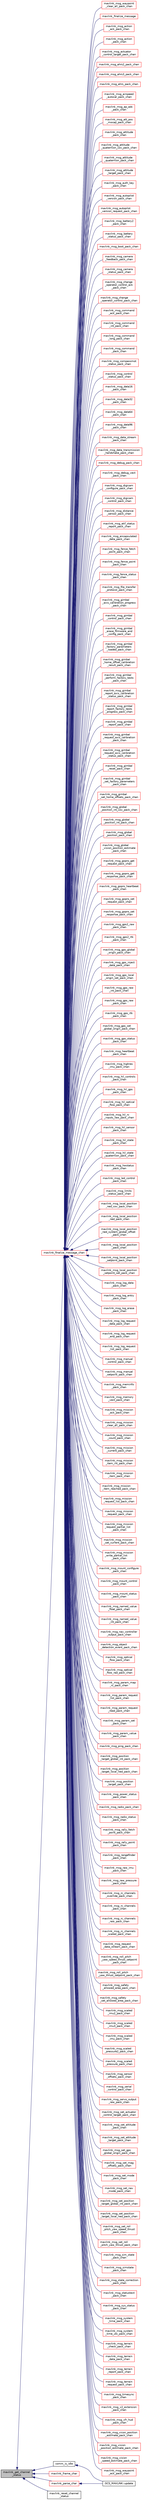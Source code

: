 digraph "mavlink_get_channel_status"
{
 // INTERACTIVE_SVG=YES
  edge [fontname="Helvetica",fontsize="10",labelfontname="Helvetica",labelfontsize="10"];
  node [fontname="Helvetica",fontsize="10",shape=record];
  rankdir="LR";
  Node1 [label="mavlink_get_channel\l_status",height=0.2,width=0.4,color="black", fillcolor="grey75", style="filled" fontcolor="black"];
  Node1 -> Node2 [dir="back",color="midnightblue",fontsize="10",style="solid",fontname="Helvetica"];
  Node2 [label="comm_is_idle",height=0.2,width=0.4,color="black", fillcolor="white", style="filled",URL="$GCS__MAVLink_8h.html#aa3c44672adc3c408bd488d804acc94c2"];
  Node2 -> Node3 [dir="back",color="midnightblue",fontsize="10",style="solid",fontname="Helvetica"];
  Node3 [label="GCS_MAVLINK::update",height=0.2,width=0.4,color="black", fillcolor="white", style="filled",URL="$classGCS__MAVLINK.html#a7d8788ed53976a200971612229fe2533"];
  Node1 -> Node4 [dir="back",color="midnightblue",fontsize="10",style="solid",fontname="Helvetica"];
  Node4 [label="mavlink_finalize_message_chan",height=0.2,width=0.4,color="red", fillcolor="white", style="filled",URL="$v0_89_2protocol_8h.html#aa66131138fc02101dcc73b4b556ab422",tooltip="Finalize a MAVLink message with channel assignment. "];
  Node4 -> Node5 [dir="back",color="midnightblue",fontsize="10",style="solid",fontname="Helvetica"];
  Node5 [label="mavlink_finalize_message",height=0.2,width=0.4,color="red", fillcolor="white", style="filled",URL="$v0_89_2protocol_8h.html#af3bea083c5ec83f5b6570b2bd4a817d0",tooltip="Finalize a MAVLink message with MAVLINK_COMM_0 as default channel. "];
  Node4 -> Node6 [dir="back",color="midnightblue",fontsize="10",style="solid",fontname="Helvetica"];
  Node6 [label="mavlink_msg_action\l_ack_pack_chan",height=0.2,width=0.4,color="red", fillcolor="white", style="filled",URL="$mavlink__msg__action__ack_8h.html#ad64b495a3404ed70a0cd2893817b3521",tooltip="Pack a action_ack message on a channel. "];
  Node4 -> Node7 [dir="back",color="midnightblue",fontsize="10",style="solid",fontname="Helvetica"];
  Node7 [label="mavlink_msg_action\l_pack_chan",height=0.2,width=0.4,color="red", fillcolor="white", style="filled",URL="$mavlink__msg__action_8h.html#abf24d86d8b952f9ab319bc0e0e7b1761",tooltip="Pack a action message on a channel. "];
  Node4 -> Node8 [dir="back",color="midnightblue",fontsize="10",style="solid",fontname="Helvetica"];
  Node8 [label="mavlink_msg_actuator\l_control_target_pack_chan",height=0.2,width=0.4,color="red", fillcolor="white", style="filled",URL="$mavlink__msg__actuator__control__target_8h.html#afab3b135cb0ca68a8c8d85736b5d484d",tooltip="Pack a actuator_control_target message on a channel. "];
  Node4 -> Node9 [dir="back",color="midnightblue",fontsize="10",style="solid",fontname="Helvetica"];
  Node9 [label="mavlink_msg_ahrs2_pack_chan",height=0.2,width=0.4,color="red", fillcolor="white", style="filled",URL="$mavlink__msg__ahrs2_8h.html#ae1bb0b4f5b884440227b2596892ccded",tooltip="Pack a ahrs2 message on a channel. "];
  Node4 -> Node10 [dir="back",color="midnightblue",fontsize="10",style="solid",fontname="Helvetica"];
  Node10 [label="mavlink_msg_ahrs3_pack_chan",height=0.2,width=0.4,color="red", fillcolor="white", style="filled",URL="$mavlink__msg__ahrs3_8h.html#a91e8b9bf40fc1de19b45cae8b5e5a442",tooltip="Pack a ahrs3 message on a channel. "];
  Node4 -> Node11 [dir="back",color="midnightblue",fontsize="10",style="solid",fontname="Helvetica"];
  Node11 [label="mavlink_msg_ahrs_pack_chan",height=0.2,width=0.4,color="red", fillcolor="white", style="filled",URL="$v0_89_2ardupilotmega_2mavlink__msg__ahrs_8h.html#ab4dc81fc85188d1843d8a82d3b4de3e5",tooltip="Pack a ahrs message on a channel. "];
  Node4 -> Node12 [dir="back",color="midnightblue",fontsize="10",style="solid",fontname="Helvetica"];
  Node12 [label="mavlink_msg_airspeed\l_autocal_pack_chan",height=0.2,width=0.4,color="red", fillcolor="white", style="filled",URL="$mavlink__msg__airspeed__autocal_8h.html#a6be15ed5ec8b24b8f43ae1cb382535c3",tooltip="Pack a airspeed_autocal message on a channel. "];
  Node4 -> Node13 [dir="back",color="midnightblue",fontsize="10",style="solid",fontname="Helvetica"];
  Node13 [label="mavlink_msg_ap_adc\l_pack_chan",height=0.2,width=0.4,color="red", fillcolor="white", style="filled",URL="$v0_89_2ardupilotmega_2mavlink__msg__ap__adc_8h.html#a19903d3346e15994576af6403013464b",tooltip="Pack a ap_adc message on a channel. "];
  Node4 -> Node14 [dir="back",color="midnightblue",fontsize="10",style="solid",fontname="Helvetica"];
  Node14 [label="mavlink_msg_att_pos\l_mocap_pack_chan",height=0.2,width=0.4,color="red", fillcolor="white", style="filled",URL="$mavlink__msg__att__pos__mocap_8h.html#aa2acccac87ca262f69cb7b3706eeb6ff",tooltip="Pack a att_pos_mocap message on a channel. "];
  Node4 -> Node15 [dir="back",color="midnightblue",fontsize="10",style="solid",fontname="Helvetica"];
  Node15 [label="mavlink_msg_attitude\l_pack_chan",height=0.2,width=0.4,color="red", fillcolor="white", style="filled",URL="$v0_89_2common_2mavlink__msg__attitude_8h.html#a618ec144aa502d1ee54e57f95497f15d",tooltip="Pack a attitude message on a channel. "];
  Node4 -> Node16 [dir="back",color="midnightblue",fontsize="10",style="solid",fontname="Helvetica"];
  Node16 [label="mavlink_msg_attitude\l_quaternion_cov_pack_chan",height=0.2,width=0.4,color="red", fillcolor="white", style="filled",URL="$mavlink__msg__attitude__quaternion__cov_8h.html#a1a39fdbc14db9eb4075b7781536a93b7",tooltip="Pack a attitude_quaternion_cov message on a channel. "];
  Node4 -> Node17 [dir="back",color="midnightblue",fontsize="10",style="solid",fontname="Helvetica"];
  Node17 [label="mavlink_msg_attitude\l_quaternion_pack_chan",height=0.2,width=0.4,color="red", fillcolor="white", style="filled",URL="$mavlink__msg__attitude__quaternion_8h.html#acae4243f569b92829bf2523dccc4d6c4",tooltip="Pack a attitude_quaternion message on a channel. "];
  Node4 -> Node18 [dir="back",color="midnightblue",fontsize="10",style="solid",fontname="Helvetica"];
  Node18 [label="mavlink_msg_attitude\l_target_pack_chan",height=0.2,width=0.4,color="red", fillcolor="white", style="filled",URL="$mavlink__msg__attitude__target_8h.html#ade8669b14386e3bceeb977813873b5b2",tooltip="Pack a attitude_target message on a channel. "];
  Node4 -> Node19 [dir="back",color="midnightblue",fontsize="10",style="solid",fontname="Helvetica"];
  Node19 [label="mavlink_msg_auth_key\l_pack_chan",height=0.2,width=0.4,color="red", fillcolor="white", style="filled",URL="$v0_89_2common_2mavlink__msg__auth__key_8h.html#a3ddf0f9492331a4aab9ce60f10b10988",tooltip="Pack a auth_key message on a channel. "];
  Node4 -> Node20 [dir="back",color="midnightblue",fontsize="10",style="solid",fontname="Helvetica"];
  Node20 [label="mavlink_msg_autopilot\l_version_pack_chan",height=0.2,width=0.4,color="red", fillcolor="white", style="filled",URL="$mavlink__msg__autopilot__version_8h.html#a9a04835a7cce2bcb44c96244b0362898",tooltip="Pack a autopilot_version message on a channel. "];
  Node4 -> Node21 [dir="back",color="midnightblue",fontsize="10",style="solid",fontname="Helvetica"];
  Node21 [label="mavlink_msg_autopilot\l_version_request_pack_chan",height=0.2,width=0.4,color="red", fillcolor="white", style="filled",URL="$mavlink__msg__autopilot__version__request_8h.html#a63288b0425f6102847ffa4e92ff265d2",tooltip="Pack a autopilot_version_request message on a channel. "];
  Node4 -> Node22 [dir="back",color="midnightblue",fontsize="10",style="solid",fontname="Helvetica"];
  Node22 [label="mavlink_msg_battery2\l_pack_chan",height=0.2,width=0.4,color="red", fillcolor="white", style="filled",URL="$mavlink__msg__battery2_8h.html#a1178f70568b8c35ea7fe74891864c38c",tooltip="Pack a battery2 message on a channel. "];
  Node4 -> Node23 [dir="back",color="midnightblue",fontsize="10",style="solid",fontname="Helvetica"];
  Node23 [label="mavlink_msg_battery\l_status_pack_chan",height=0.2,width=0.4,color="red", fillcolor="white", style="filled",URL="$mavlink__msg__battery__status_8h.html#aeb5a2737996e72e6f59ec6c6f6e4385d",tooltip="Pack a battery_status message on a channel. "];
  Node4 -> Node24 [dir="back",color="midnightblue",fontsize="10",style="solid",fontname="Helvetica"];
  Node24 [label="mavlink_msg_boot_pack_chan",height=0.2,width=0.4,color="red", fillcolor="white", style="filled",URL="$mavlink__msg__boot_8h.html#af01695574d3feb263fb69e4a6520e0d9",tooltip="Pack a boot message on a channel. "];
  Node4 -> Node25 [dir="back",color="midnightblue",fontsize="10",style="solid",fontname="Helvetica"];
  Node25 [label="mavlink_msg_camera\l_feedback_pack_chan",height=0.2,width=0.4,color="red", fillcolor="white", style="filled",URL="$mavlink__msg__camera__feedback_8h.html#ad1a08b75edf02540d8f18836b1222e61",tooltip="Pack a camera_feedback message on a channel. "];
  Node4 -> Node26 [dir="back",color="midnightblue",fontsize="10",style="solid",fontname="Helvetica"];
  Node26 [label="mavlink_msg_camera\l_status_pack_chan",height=0.2,width=0.4,color="red", fillcolor="white", style="filled",URL="$mavlink__msg__camera__status_8h.html#adabdd42de756ec7fe280f8f454732e2f",tooltip="Pack a camera_status message on a channel. "];
  Node4 -> Node27 [dir="back",color="midnightblue",fontsize="10",style="solid",fontname="Helvetica"];
  Node27 [label="mavlink_msg_change\l_operator_control_ack\l_pack_chan",height=0.2,width=0.4,color="red", fillcolor="white", style="filled",URL="$v0_89_2common_2mavlink__msg__change__operator__control__ack_8h.html#a3cff410413867eac6b3043e917256b35",tooltip="Pack a change_operator_control_ack message on a channel. "];
  Node4 -> Node28 [dir="back",color="midnightblue",fontsize="10",style="solid",fontname="Helvetica"];
  Node28 [label="mavlink_msg_change\l_operator_control_pack_chan",height=0.2,width=0.4,color="red", fillcolor="white", style="filled",URL="$v0_89_2common_2mavlink__msg__change__operator__control_8h.html#ab67baa0d3bc6c24f7e0caa09cd18f174",tooltip="Pack a change_operator_control message on a channel. "];
  Node4 -> Node29 [dir="back",color="midnightblue",fontsize="10",style="solid",fontname="Helvetica"];
  Node29 [label="mavlink_msg_command\l_ack_pack_chan",height=0.2,width=0.4,color="red", fillcolor="white", style="filled",URL="$v0_89_2common_2mavlink__msg__command__ack_8h.html#a99a119bb7e7c8fd3fdff0d5ca70b46be",tooltip="Pack a command_ack message on a channel. "];
  Node4 -> Node30 [dir="back",color="midnightblue",fontsize="10",style="solid",fontname="Helvetica"];
  Node30 [label="mavlink_msg_command\l_int_pack_chan",height=0.2,width=0.4,color="red", fillcolor="white", style="filled",URL="$mavlink__msg__command__int_8h.html#a96788cc1f89e35bd76aa55784c65360e",tooltip="Pack a command_int message on a channel. "];
  Node4 -> Node31 [dir="back",color="midnightblue",fontsize="10",style="solid",fontname="Helvetica"];
  Node31 [label="mavlink_msg_command\l_long_pack_chan",height=0.2,width=0.4,color="red", fillcolor="white", style="filled",URL="$mavlink__msg__command__long_8h.html#a90a7421a92a821b7f2dcbb157246eab1",tooltip="Pack a command_long message on a channel. "];
  Node4 -> Node32 [dir="back",color="midnightblue",fontsize="10",style="solid",fontname="Helvetica"];
  Node32 [label="mavlink_msg_command\l_pack_chan",height=0.2,width=0.4,color="red", fillcolor="white", style="filled",URL="$mavlink__msg__command_8h.html#a18bf99ae61541032cf048664dc9c32b0",tooltip="Pack a command message on a channel. "];
  Node4 -> Node33 [dir="back",color="midnightblue",fontsize="10",style="solid",fontname="Helvetica"];
  Node33 [label="mavlink_msg_compassmot\l_status_pack_chan",height=0.2,width=0.4,color="red", fillcolor="white", style="filled",URL="$mavlink__msg__compassmot__status_8h.html#aa4cb3cb42178198acb570dd7e3aa2a3a",tooltip="Pack a compassmot_status message on a channel. "];
  Node4 -> Node34 [dir="back",color="midnightblue",fontsize="10",style="solid",fontname="Helvetica"];
  Node34 [label="mavlink_msg_control\l_status_pack_chan",height=0.2,width=0.4,color="red", fillcolor="white", style="filled",URL="$mavlink__msg__control__status_8h.html#a81b4540f3953c5a154f3da91a696fc0c",tooltip="Pack a control_status message on a channel. "];
  Node4 -> Node35 [dir="back",color="midnightblue",fontsize="10",style="solid",fontname="Helvetica"];
  Node35 [label="mavlink_msg_data16\l_pack_chan",height=0.2,width=0.4,color="red", fillcolor="white", style="filled",URL="$mavlink__msg__data16_8h.html#a41b36b860e368d61a648310feae5a9ca",tooltip="Pack a data16 message on a channel. "];
  Node4 -> Node36 [dir="back",color="midnightblue",fontsize="10",style="solid",fontname="Helvetica"];
  Node36 [label="mavlink_msg_data32\l_pack_chan",height=0.2,width=0.4,color="red", fillcolor="white", style="filled",URL="$mavlink__msg__data32_8h.html#a7f8500180c021390b8c7f7cb8390da59",tooltip="Pack a data32 message on a channel. "];
  Node4 -> Node37 [dir="back",color="midnightblue",fontsize="10",style="solid",fontname="Helvetica"];
  Node37 [label="mavlink_msg_data64\l_pack_chan",height=0.2,width=0.4,color="red", fillcolor="white", style="filled",URL="$mavlink__msg__data64_8h.html#a9abc0df6be826c58891fcda1e1c95e10",tooltip="Pack a data64 message on a channel. "];
  Node4 -> Node38 [dir="back",color="midnightblue",fontsize="10",style="solid",fontname="Helvetica"];
  Node38 [label="mavlink_msg_data96\l_pack_chan",height=0.2,width=0.4,color="red", fillcolor="white", style="filled",URL="$mavlink__msg__data96_8h.html#a683b450bdbc88d90e4b7ea7baafa08b7",tooltip="Pack a data96 message on a channel. "];
  Node4 -> Node39 [dir="back",color="midnightblue",fontsize="10",style="solid",fontname="Helvetica"];
  Node39 [label="mavlink_msg_data_stream\l_pack_chan",height=0.2,width=0.4,color="red", fillcolor="white", style="filled",URL="$mavlink__msg__data__stream_8h.html#a8b19a85d6baf8d588d6e92ca07462247",tooltip="Pack a data_stream message on a channel. "];
  Node4 -> Node40 [dir="back",color="midnightblue",fontsize="10",style="solid",fontname="Helvetica"];
  Node40 [label="mavlink_msg_data_transmission\l_handshake_pack_chan",height=0.2,width=0.4,color="red", fillcolor="white", style="filled",URL="$mavlink__msg__data__transmission__handshake_8h.html#af1bbea77eadc16b1884ea33c46b020c1",tooltip="Pack a data_transmission_handshake message on a channel. "];
  Node4 -> Node41 [dir="back",color="midnightblue",fontsize="10",style="solid",fontname="Helvetica"];
  Node41 [label="mavlink_msg_debug_pack_chan",height=0.2,width=0.4,color="red", fillcolor="white", style="filled",URL="$v0_89_2common_2mavlink__msg__debug_8h.html#a64edfadac6f01d9d99ab3da408e2ff43",tooltip="Pack a debug message on a channel. "];
  Node4 -> Node42 [dir="back",color="midnightblue",fontsize="10",style="solid",fontname="Helvetica"];
  Node42 [label="mavlink_msg_debug_vect\l_pack_chan",height=0.2,width=0.4,color="red", fillcolor="white", style="filled",URL="$v0_89_2common_2mavlink__msg__debug__vect_8h.html#ae6b5b2990f0d0f704a38bc3e75ff700a",tooltip="Pack a debug_vect message on a channel. "];
  Node4 -> Node43 [dir="back",color="midnightblue",fontsize="10",style="solid",fontname="Helvetica"];
  Node43 [label="mavlink_msg_digicam\l_configure_pack_chan",height=0.2,width=0.4,color="red", fillcolor="white", style="filled",URL="$v0_89_2ardupilotmega_2mavlink__msg__digicam__configure_8h.html#a7dbe51041eceec3a18e5f197a6f5242a",tooltip="Pack a digicam_configure message on a channel. "];
  Node4 -> Node44 [dir="back",color="midnightblue",fontsize="10",style="solid",fontname="Helvetica"];
  Node44 [label="mavlink_msg_digicam\l_control_pack_chan",height=0.2,width=0.4,color="red", fillcolor="white", style="filled",URL="$v0_89_2ardupilotmega_2mavlink__msg__digicam__control_8h.html#aa209d5b0dc3100a1e3181c125f04937e",tooltip="Pack a digicam_control message on a channel. "];
  Node4 -> Node45 [dir="back",color="midnightblue",fontsize="10",style="solid",fontname="Helvetica"];
  Node45 [label="mavlink_msg_distance\l_sensor_pack_chan",height=0.2,width=0.4,color="red", fillcolor="white", style="filled",URL="$mavlink__msg__distance__sensor_8h.html#afe7ecbd1d1247a9672ec7cb692994d33",tooltip="Pack a distance_sensor message on a channel. "];
  Node4 -> Node46 [dir="back",color="midnightblue",fontsize="10",style="solid",fontname="Helvetica"];
  Node46 [label="mavlink_msg_ekf_status\l_report_pack_chan",height=0.2,width=0.4,color="red", fillcolor="white", style="filled",URL="$mavlink__msg__ekf__status__report_8h.html#ac651042a3b9725fd192d8c238115940b",tooltip="Pack a ekf_status_report message on a channel. "];
  Node4 -> Node47 [dir="back",color="midnightblue",fontsize="10",style="solid",fontname="Helvetica"];
  Node47 [label="mavlink_msg_encapsulated\l_data_pack_chan",height=0.2,width=0.4,color="red", fillcolor="white", style="filled",URL="$mavlink__msg__encapsulated__data_8h.html#a4743f90be95b40a1d8687994688e7ab3",tooltip="Pack a encapsulated_data message on a channel. "];
  Node4 -> Node48 [dir="back",color="midnightblue",fontsize="10",style="solid",fontname="Helvetica"];
  Node48 [label="mavlink_msg_fence_fetch\l_point_pack_chan",height=0.2,width=0.4,color="red", fillcolor="white", style="filled",URL="$v0_89_2ardupilotmega_2mavlink__msg__fence__fetch__point_8h.html#a121328f002e3292e9101aaff37e54008",tooltip="Pack a fence_fetch_point message on a channel. "];
  Node4 -> Node49 [dir="back",color="midnightblue",fontsize="10",style="solid",fontname="Helvetica"];
  Node49 [label="mavlink_msg_fence_point\l_pack_chan",height=0.2,width=0.4,color="red", fillcolor="white", style="filled",URL="$v0_89_2ardupilotmega_2mavlink__msg__fence__point_8h.html#a574eeb42cc9470c365d63c6ab7821cbf",tooltip="Pack a fence_point message on a channel. "];
  Node4 -> Node50 [dir="back",color="midnightblue",fontsize="10",style="solid",fontname="Helvetica"];
  Node50 [label="mavlink_msg_fence_status\l_pack_chan",height=0.2,width=0.4,color="red", fillcolor="white", style="filled",URL="$v0_89_2ardupilotmega_2mavlink__msg__fence__status_8h.html#a99447f94efea540db056d30952ba1aaf",tooltip="Pack a fence_status message on a channel. "];
  Node4 -> Node51 [dir="back",color="midnightblue",fontsize="10",style="solid",fontname="Helvetica"];
  Node51 [label="mavlink_msg_file_transfer\l_protocol_pack_chan",height=0.2,width=0.4,color="red", fillcolor="white", style="filled",URL="$mavlink__msg__file__transfer__protocol_8h.html#aaf8463d68936a694f47dbd65cdbf8ead",tooltip="Pack a file_transfer_protocol message on a channel. "];
  Node4 -> Node52 [dir="back",color="midnightblue",fontsize="10",style="solid",fontname="Helvetica"];
  Node52 [label="mavlink_msg_gimbal\l_axis_calibration_progress\l_pack_chan",height=0.2,width=0.4,color="red", fillcolor="white", style="filled",URL="$mavlink__msg__gimbal__axis__calibration__progress_8h.html#a90bdeeb229afc7f6e0334ef2c14c1605",tooltip="Pack a gimbal_axis_calibration_progress message on a channel. "];
  Node4 -> Node53 [dir="back",color="midnightblue",fontsize="10",style="solid",fontname="Helvetica"];
  Node53 [label="mavlink_msg_gimbal\l_control_pack_chan",height=0.2,width=0.4,color="red", fillcolor="white", style="filled",URL="$mavlink__msg__gimbal__control_8h.html#a4dcb8b4704300e094ac407e2f1eb957a",tooltip="Pack a gimbal_control message on a channel. "];
  Node4 -> Node54 [dir="back",color="midnightblue",fontsize="10",style="solid",fontname="Helvetica"];
  Node54 [label="mavlink_msg_gimbal\l_erase_firmware_and\l_config_pack_chan",height=0.2,width=0.4,color="red", fillcolor="white", style="filled",URL="$mavlink__msg__gimbal__erase__firmware__and__config_8h.html#a4ce1d2fb76ae1ef4bd5073671da4fb38",tooltip="Pack a gimbal_erase_firmware_and_config message on a channel. "];
  Node4 -> Node55 [dir="back",color="midnightblue",fontsize="10",style="solid",fontname="Helvetica"];
  Node55 [label="mavlink_msg_gimbal\l_factory_parameters\l_loaded_pack_chan",height=0.2,width=0.4,color="red", fillcolor="white", style="filled",URL="$mavlink__msg__gimbal__factory__parameters__loaded_8h.html#a5ba88323d22262a8eb494b894104474d",tooltip="Pack a gimbal_factory_parameters_loaded message on a channel. "];
  Node4 -> Node56 [dir="back",color="midnightblue",fontsize="10",style="solid",fontname="Helvetica"];
  Node56 [label="mavlink_msg_gimbal\l_home_offset_calibration\l_result_pack_chan",height=0.2,width=0.4,color="red", fillcolor="white", style="filled",URL="$mavlink__msg__gimbal__home__offset__calibration__result_8h.html#abeac0d18de3aa7729e753a0632e6ef3c",tooltip="Pack a gimbal_home_offset_calibration_result message on a channel. "];
  Node4 -> Node57 [dir="back",color="midnightblue",fontsize="10",style="solid",fontname="Helvetica"];
  Node57 [label="mavlink_msg_gimbal\l_perform_factory_tests\l_pack_chan",height=0.2,width=0.4,color="red", fillcolor="white", style="filled",URL="$mavlink__msg__gimbal__perform__factory__tests_8h.html#adae8d598f6cb2a7255b7e9a32537d161",tooltip="Pack a gimbal_perform_factory_tests message on a channel. "];
  Node4 -> Node58 [dir="back",color="midnightblue",fontsize="10",style="solid",fontname="Helvetica"];
  Node58 [label="mavlink_msg_gimbal\l_report_axis_calibration\l_status_pack_chan",height=0.2,width=0.4,color="red", fillcolor="white", style="filled",URL="$mavlink__msg__gimbal__report__axis__calibration__status_8h.html#adeb712e52da74bc63688d1a47a3affc6",tooltip="Pack a gimbal_report_axis_calibration_status message on a channel. "];
  Node4 -> Node59 [dir="back",color="midnightblue",fontsize="10",style="solid",fontname="Helvetica"];
  Node59 [label="mavlink_msg_gimbal\l_report_factory_tests\l_progress_pack_chan",height=0.2,width=0.4,color="red", fillcolor="white", style="filled",URL="$mavlink__msg__gimbal__report__factory__tests__progress_8h.html#af64280d0567bdee04098ef4e6c3848b9",tooltip="Pack a gimbal_report_factory_tests_progress message on a channel. "];
  Node4 -> Node60 [dir="back",color="midnightblue",fontsize="10",style="solid",fontname="Helvetica"];
  Node60 [label="mavlink_msg_gimbal\l_report_pack_chan",height=0.2,width=0.4,color="red", fillcolor="white", style="filled",URL="$mavlink__msg__gimbal__report_8h.html#a840ab448729d15addda01eb7b2f020db",tooltip="Pack a gimbal_report message on a channel. "];
  Node4 -> Node61 [dir="back",color="midnightblue",fontsize="10",style="solid",fontname="Helvetica"];
  Node61 [label="mavlink_msg_gimbal\l_request_axis_calibration\l_pack_chan",height=0.2,width=0.4,color="red", fillcolor="white", style="filled",URL="$mavlink__msg__gimbal__request__axis__calibration_8h.html#aed160dda0aafaa8bfb0a62009fc62f2c",tooltip="Pack a gimbal_request_axis_calibration message on a channel. "];
  Node4 -> Node62 [dir="back",color="midnightblue",fontsize="10",style="solid",fontname="Helvetica"];
  Node62 [label="mavlink_msg_gimbal\l_request_axis_calibration\l_status_pack_chan",height=0.2,width=0.4,color="red", fillcolor="white", style="filled",URL="$mavlink__msg__gimbal__request__axis__calibration__status_8h.html#a389d03c91ddb40ed4c1c21033007694f",tooltip="Pack a gimbal_request_axis_calibration_status message on a channel. "];
  Node4 -> Node63 [dir="back",color="midnightblue",fontsize="10",style="solid",fontname="Helvetica"];
  Node63 [label="mavlink_msg_gimbal\l_reset_pack_chan",height=0.2,width=0.4,color="red", fillcolor="white", style="filled",URL="$mavlink__msg__gimbal__reset_8h.html#a8af808082ace3becb7e6d2b13b46a82a",tooltip="Pack a gimbal_reset message on a channel. "];
  Node4 -> Node64 [dir="back",color="midnightblue",fontsize="10",style="solid",fontname="Helvetica"];
  Node64 [label="mavlink_msg_gimbal\l_set_factory_parameters\l_pack_chan",height=0.2,width=0.4,color="red", fillcolor="white", style="filled",URL="$mavlink__msg__gimbal__set__factory__parameters_8h.html#add405e83f21231c01a6632c84a940686",tooltip="Pack a gimbal_set_factory_parameters message on a channel. "];
  Node4 -> Node65 [dir="back",color="midnightblue",fontsize="10",style="solid",fontname="Helvetica"];
  Node65 [label="mavlink_msg_gimbal\l_set_home_offsets_pack_chan",height=0.2,width=0.4,color="red", fillcolor="white", style="filled",URL="$mavlink__msg__gimbal__set__home__offsets_8h.html#a662f06c679a149bf103a3339d384dfa9",tooltip="Pack a gimbal_set_home_offsets message on a channel. "];
  Node4 -> Node66 [dir="back",color="midnightblue",fontsize="10",style="solid",fontname="Helvetica"];
  Node66 [label="mavlink_msg_global\l_position_int_cov_pack_chan",height=0.2,width=0.4,color="red", fillcolor="white", style="filled",URL="$mavlink__msg__global__position__int__cov_8h.html#aa125b49b3a1f1fa73ccda8ceee9b5847",tooltip="Pack a global_position_int_cov message on a channel. "];
  Node4 -> Node67 [dir="back",color="midnightblue",fontsize="10",style="solid",fontname="Helvetica"];
  Node67 [label="mavlink_msg_global\l_position_int_pack_chan",height=0.2,width=0.4,color="red", fillcolor="white", style="filled",URL="$v0_89_2common_2mavlink__msg__global__position__int_8h.html#ac821a09be371a0167b32ab8b256299ce",tooltip="Pack a global_position_int message on a channel. "];
  Node4 -> Node68 [dir="back",color="midnightblue",fontsize="10",style="solid",fontname="Helvetica"];
  Node68 [label="mavlink_msg_global\l_position_pack_chan",height=0.2,width=0.4,color="red", fillcolor="white", style="filled",URL="$mavlink__msg__global__position_8h.html#a013761ac0da15051ac9875663b5eb9b6",tooltip="Pack a global_position message on a channel. "];
  Node4 -> Node69 [dir="back",color="midnightblue",fontsize="10",style="solid",fontname="Helvetica"];
  Node69 [label="mavlink_msg_global\l_vision_position_estimate\l_pack_chan",height=0.2,width=0.4,color="red", fillcolor="white", style="filled",URL="$mavlink__msg__global__vision__position__estimate_8h.html#afe36aec14232d303f341ceb4e6405490",tooltip="Pack a global_vision_position_estimate message on a channel. "];
  Node4 -> Node70 [dir="back",color="midnightblue",fontsize="10",style="solid",fontname="Helvetica"];
  Node70 [label="mavlink_msg_gopro_get\l_request_pack_chan",height=0.2,width=0.4,color="red", fillcolor="white", style="filled",URL="$mavlink__msg__gopro__get__request_8h.html#a51e25bdf8e893ea6920a456065ecaaf5",tooltip="Pack a gopro_get_request message on a channel. "];
  Node4 -> Node71 [dir="back",color="midnightblue",fontsize="10",style="solid",fontname="Helvetica"];
  Node71 [label="mavlink_msg_gopro_get\l_response_pack_chan",height=0.2,width=0.4,color="red", fillcolor="white", style="filled",URL="$mavlink__msg__gopro__get__response_8h.html#a85f240915bc33532760048b931a6d3d2",tooltip="Pack a gopro_get_response message on a channel. "];
  Node4 -> Node72 [dir="back",color="midnightblue",fontsize="10",style="solid",fontname="Helvetica"];
  Node72 [label="mavlink_msg_gopro_heartbeat\l_pack_chan",height=0.2,width=0.4,color="red", fillcolor="white", style="filled",URL="$mavlink__msg__gopro__heartbeat_8h.html#ae43fcc800347b3113dcc2a6c15390ae5",tooltip="Pack a gopro_heartbeat message on a channel. "];
  Node4 -> Node73 [dir="back",color="midnightblue",fontsize="10",style="solid",fontname="Helvetica"];
  Node73 [label="mavlink_msg_gopro_set\l_request_pack_chan",height=0.2,width=0.4,color="red", fillcolor="white", style="filled",URL="$mavlink__msg__gopro__set__request_8h.html#af3535c7cfc125599963bfd04148a129f",tooltip="Pack a gopro_set_request message on a channel. "];
  Node4 -> Node74 [dir="back",color="midnightblue",fontsize="10",style="solid",fontname="Helvetica"];
  Node74 [label="mavlink_msg_gopro_set\l_response_pack_chan",height=0.2,width=0.4,color="red", fillcolor="white", style="filled",URL="$mavlink__msg__gopro__set__response_8h.html#a0fd0209b1dacf0eedfafb4f8a1bc8890",tooltip="Pack a gopro_set_response message on a channel. "];
  Node4 -> Node75 [dir="back",color="midnightblue",fontsize="10",style="solid",fontname="Helvetica"];
  Node75 [label="mavlink_msg_gps2_raw\l_pack_chan",height=0.2,width=0.4,color="red", fillcolor="white", style="filled",URL="$mavlink__msg__gps2__raw_8h.html#a88b178eb996a9dfe1e6d767bc567c24b",tooltip="Pack a gps2_raw message on a channel. "];
  Node4 -> Node76 [dir="back",color="midnightblue",fontsize="10",style="solid",fontname="Helvetica"];
  Node76 [label="mavlink_msg_gps2_rtk\l_pack_chan",height=0.2,width=0.4,color="red", fillcolor="white", style="filled",URL="$mavlink__msg__gps2__rtk_8h.html#a0541fda55d06994b3d7932a943174d50",tooltip="Pack a gps2_rtk message on a channel. "];
  Node4 -> Node77 [dir="back",color="midnightblue",fontsize="10",style="solid",fontname="Helvetica"];
  Node77 [label="mavlink_msg_gps_global\l_origin_pack_chan",height=0.2,width=0.4,color="red", fillcolor="white", style="filled",URL="$mavlink__msg__gps__global__origin_8h.html#ad6a8be1090f5ad251d1c55ec8f2e95a5",tooltip="Pack a gps_global_origin message on a channel. "];
  Node4 -> Node78 [dir="back",color="midnightblue",fontsize="10",style="solid",fontname="Helvetica"];
  Node78 [label="mavlink_msg_gps_inject\l_data_pack_chan",height=0.2,width=0.4,color="red", fillcolor="white", style="filled",URL="$mavlink__msg__gps__inject__data_8h.html#a4e0dc4b24be55d03d78ca5c1fe799ce5",tooltip="Pack a gps_inject_data message on a channel. "];
  Node4 -> Node79 [dir="back",color="midnightblue",fontsize="10",style="solid",fontname="Helvetica"];
  Node79 [label="mavlink_msg_gps_local\l_origin_set_pack_chan",height=0.2,width=0.4,color="red", fillcolor="white", style="filled",URL="$mavlink__msg__gps__local__origin__set_8h.html#a2d6df32caedd51ba43e06c119309e687",tooltip="Pack a gps_local_origin_set message on a channel. "];
  Node4 -> Node80 [dir="back",color="midnightblue",fontsize="10",style="solid",fontname="Helvetica"];
  Node80 [label="mavlink_msg_gps_raw\l_int_pack_chan",height=0.2,width=0.4,color="red", fillcolor="white", style="filled",URL="$v0_89_2common_2mavlink__msg__gps__raw__int_8h.html#a8a6517d934e7bcd2cbe0f9c8abf07c37",tooltip="Pack a gps_raw_int message on a channel. "];
  Node4 -> Node81 [dir="back",color="midnightblue",fontsize="10",style="solid",fontname="Helvetica"];
  Node81 [label="mavlink_msg_gps_raw\l_pack_chan",height=0.2,width=0.4,color="red", fillcolor="white", style="filled",URL="$mavlink__msg__gps__raw_8h.html#aaa84ab734305b53224d510aaf40bcaaa",tooltip="Pack a gps_raw message on a channel. "];
  Node4 -> Node82 [dir="back",color="midnightblue",fontsize="10",style="solid",fontname="Helvetica"];
  Node82 [label="mavlink_msg_gps_rtk\l_pack_chan",height=0.2,width=0.4,color="red", fillcolor="white", style="filled",URL="$mavlink__msg__gps__rtk_8h.html#a070df7f30596496cf234c7362d66427b",tooltip="Pack a gps_rtk message on a channel. "];
  Node4 -> Node83 [dir="back",color="midnightblue",fontsize="10",style="solid",fontname="Helvetica"];
  Node83 [label="mavlink_msg_gps_set\l_global_origin_pack_chan",height=0.2,width=0.4,color="red", fillcolor="white", style="filled",URL="$mavlink__msg__gps__set__global__origin_8h.html#a95825bd8da7e0bb22a2dd495bfc3d0ee",tooltip="Pack a gps_set_global_origin message on a channel. "];
  Node4 -> Node84 [dir="back",color="midnightblue",fontsize="10",style="solid",fontname="Helvetica"];
  Node84 [label="mavlink_msg_gps_status\l_pack_chan",height=0.2,width=0.4,color="red", fillcolor="white", style="filled",URL="$v0_89_2common_2mavlink__msg__gps__status_8h.html#a71e50e42e9217c6ad5cbe64a235c9c34",tooltip="Pack a gps_status message on a channel. "];
  Node4 -> Node85 [dir="back",color="midnightblue",fontsize="10",style="solid",fontname="Helvetica"];
  Node85 [label="mavlink_msg_heartbeat\l_pack_chan",height=0.2,width=0.4,color="red", fillcolor="white", style="filled",URL="$v0_89_2common_2mavlink__msg__heartbeat_8h.html#a20621f9555594a034859d967af150ec1",tooltip="Pack a heartbeat message on a channel. "];
  Node4 -> Node86 [dir="back",color="midnightblue",fontsize="10",style="solid",fontname="Helvetica"];
  Node86 [label="mavlink_msg_highres\l_imu_pack_chan",height=0.2,width=0.4,color="red", fillcolor="white", style="filled",URL="$mavlink__msg__highres__imu_8h.html#a015fc1498f54e7792bff4dff0e1338f8",tooltip="Pack a highres_imu message on a channel. "];
  Node4 -> Node87 [dir="back",color="midnightblue",fontsize="10",style="solid",fontname="Helvetica"];
  Node87 [label="mavlink_msg_hil_controls\l_pack_chan",height=0.2,width=0.4,color="red", fillcolor="white", style="filled",URL="$v0_89_2common_2mavlink__msg__hil__controls_8h.html#aaaba78a372715bff1145784250ff7b19",tooltip="Pack a hil_controls message on a channel. "];
  Node4 -> Node88 [dir="back",color="midnightblue",fontsize="10",style="solid",fontname="Helvetica"];
  Node88 [label="mavlink_msg_hil_gps\l_pack_chan",height=0.2,width=0.4,color="red", fillcolor="white", style="filled",URL="$mavlink__msg__hil__gps_8h.html#ac506c3e078c3f5c910f682ac23ca69ba",tooltip="Pack a hil_gps message on a channel. "];
  Node4 -> Node89 [dir="back",color="midnightblue",fontsize="10",style="solid",fontname="Helvetica"];
  Node89 [label="mavlink_msg_hil_optical\l_flow_pack_chan",height=0.2,width=0.4,color="red", fillcolor="white", style="filled",URL="$mavlink__msg__hil__optical__flow_8h.html#a28c829ad0705a8972f8d695c523c51b2",tooltip="Pack a hil_optical_flow message on a channel. "];
  Node4 -> Node90 [dir="back",color="midnightblue",fontsize="10",style="solid",fontname="Helvetica"];
  Node90 [label="mavlink_msg_hil_rc\l_inputs_raw_pack_chan",height=0.2,width=0.4,color="red", fillcolor="white", style="filled",URL="$mavlink__msg__hil__rc__inputs__raw_8h.html#afcb12c2086d511d90a1275d6ec74203e",tooltip="Pack a hil_rc_inputs_raw message on a channel. "];
  Node4 -> Node91 [dir="back",color="midnightblue",fontsize="10",style="solid",fontname="Helvetica"];
  Node91 [label="mavlink_msg_hil_sensor\l_pack_chan",height=0.2,width=0.4,color="red", fillcolor="white", style="filled",URL="$mavlink__msg__hil__sensor_8h.html#a70eff3689ecf8a7fae832a0757423bcd",tooltip="Pack a hil_sensor message on a channel. "];
  Node4 -> Node92 [dir="back",color="midnightblue",fontsize="10",style="solid",fontname="Helvetica"];
  Node92 [label="mavlink_msg_hil_state\l_pack_chan",height=0.2,width=0.4,color="red", fillcolor="white", style="filled",URL="$v0_89_2common_2mavlink__msg__hil__state_8h.html#ad5f967d1d5f2f6fc28f26e82fc4aa235",tooltip="Pack a hil_state message on a channel. "];
  Node4 -> Node93 [dir="back",color="midnightblue",fontsize="10",style="solid",fontname="Helvetica"];
  Node93 [label="mavlink_msg_hil_state\l_quaternion_pack_chan",height=0.2,width=0.4,color="red", fillcolor="white", style="filled",URL="$mavlink__msg__hil__state__quaternion_8h.html#a62fb58aa753f69e5f41acbeb1011b0ac",tooltip="Pack a hil_state_quaternion message on a channel. "];
  Node4 -> Node94 [dir="back",color="midnightblue",fontsize="10",style="solid",fontname="Helvetica"];
  Node94 [label="mavlink_msg_hwstatus\l_pack_chan",height=0.2,width=0.4,color="red", fillcolor="white", style="filled",URL="$v0_89_2ardupilotmega_2mavlink__msg__hwstatus_8h.html#a4082eb400a43c5cbb06d1f6a6e5ed099",tooltip="Pack a hwstatus message on a channel. "];
  Node4 -> Node95 [dir="back",color="midnightblue",fontsize="10",style="solid",fontname="Helvetica"];
  Node95 [label="mavlink_msg_led_control\l_pack_chan",height=0.2,width=0.4,color="red", fillcolor="white", style="filled",URL="$mavlink__msg__led__control_8h.html#a02615c9c14b720d438887483f88ff349",tooltip="Pack a led_control message on a channel. "];
  Node4 -> Node96 [dir="back",color="midnightblue",fontsize="10",style="solid",fontname="Helvetica"];
  Node96 [label="mavlink_msg_limits\l_status_pack_chan",height=0.2,width=0.4,color="red", fillcolor="white", style="filled",URL="$v0_89_2ardupilotmega_2mavlink__msg__limits__status_8h.html#a407b39409cb2527e7eb186a4124ed53f",tooltip="Pack a limits_status message on a channel. "];
  Node4 -> Node97 [dir="back",color="midnightblue",fontsize="10",style="solid",fontname="Helvetica"];
  Node97 [label="mavlink_msg_local_position\l_ned_cov_pack_chan",height=0.2,width=0.4,color="red", fillcolor="white", style="filled",URL="$mavlink__msg__local__position__ned__cov_8h.html#aca40237896a1d9d53722496d8e1baff6",tooltip="Pack a local_position_ned_cov message on a channel. "];
  Node4 -> Node98 [dir="back",color="midnightblue",fontsize="10",style="solid",fontname="Helvetica"];
  Node98 [label="mavlink_msg_local_position\l_ned_pack_chan",height=0.2,width=0.4,color="red", fillcolor="white", style="filled",URL="$mavlink__msg__local__position__ned_8h.html#a7dd9d8e96c2646737f0c19653a9f6927",tooltip="Pack a local_position_ned message on a channel. "];
  Node4 -> Node99 [dir="back",color="midnightblue",fontsize="10",style="solid",fontname="Helvetica"];
  Node99 [label="mavlink_msg_local_position\l_ned_system_global_offset\l_pack_chan",height=0.2,width=0.4,color="red", fillcolor="white", style="filled",URL="$mavlink__msg__local__position__ned__system__global__offset_8h.html#ad8d853cc2bc70509f26bc363322c46cf",tooltip="Pack a local_position_ned_system_global_offset message on a channel. "];
  Node4 -> Node100 [dir="back",color="midnightblue",fontsize="10",style="solid",fontname="Helvetica"];
  Node100 [label="mavlink_msg_local_position\l_pack_chan",height=0.2,width=0.4,color="red", fillcolor="white", style="filled",URL="$mavlink__msg__local__position_8h.html#a979c0feb2caab765146ef28430a4e27d",tooltip="Pack a local_position message on a channel. "];
  Node4 -> Node101 [dir="back",color="midnightblue",fontsize="10",style="solid",fontname="Helvetica"];
  Node101 [label="mavlink_msg_local_position\l_setpoint_pack_chan",height=0.2,width=0.4,color="red", fillcolor="white", style="filled",URL="$mavlink__msg__local__position__setpoint_8h.html#a8439d103aaf5eb25811dc78c8e5d1284",tooltip="Pack a local_position_setpoint message on a channel. "];
  Node4 -> Node102 [dir="back",color="midnightblue",fontsize="10",style="solid",fontname="Helvetica"];
  Node102 [label="mavlink_msg_local_position\l_setpoint_set_pack_chan",height=0.2,width=0.4,color="red", fillcolor="white", style="filled",URL="$mavlink__msg__local__position__setpoint__set_8h.html#a82dbe6c45257eabfa1a509b308e15135",tooltip="Pack a local_position_setpoint_set message on a channel. "];
  Node4 -> Node103 [dir="back",color="midnightblue",fontsize="10",style="solid",fontname="Helvetica"];
  Node103 [label="mavlink_msg_log_data\l_pack_chan",height=0.2,width=0.4,color="red", fillcolor="white", style="filled",URL="$mavlink__msg__log__data_8h.html#a689f8b3e9d46a31505241e312b48853f",tooltip="Pack a log_data message on a channel. "];
  Node4 -> Node104 [dir="back",color="midnightblue",fontsize="10",style="solid",fontname="Helvetica"];
  Node104 [label="mavlink_msg_log_entry\l_pack_chan",height=0.2,width=0.4,color="red", fillcolor="white", style="filled",URL="$mavlink__msg__log__entry_8h.html#a761ad0c7c58578f29592b77540a0d583",tooltip="Pack a log_entry message on a channel. "];
  Node4 -> Node105 [dir="back",color="midnightblue",fontsize="10",style="solid",fontname="Helvetica"];
  Node105 [label="mavlink_msg_log_erase\l_pack_chan",height=0.2,width=0.4,color="red", fillcolor="white", style="filled",URL="$mavlink__msg__log__erase_8h.html#a632478678e39013c5bba3e320d52f293",tooltip="Pack a log_erase message on a channel. "];
  Node4 -> Node106 [dir="back",color="midnightblue",fontsize="10",style="solid",fontname="Helvetica"];
  Node106 [label="mavlink_msg_log_request\l_data_pack_chan",height=0.2,width=0.4,color="red", fillcolor="white", style="filled",URL="$mavlink__msg__log__request__data_8h.html#af3eb80d02b1a525fc6f26e3f60f36f3d",tooltip="Pack a log_request_data message on a channel. "];
  Node4 -> Node107 [dir="back",color="midnightblue",fontsize="10",style="solid",fontname="Helvetica"];
  Node107 [label="mavlink_msg_log_request\l_end_pack_chan",height=0.2,width=0.4,color="red", fillcolor="white", style="filled",URL="$mavlink__msg__log__request__end_8h.html#a4313bdab0f3f6bf95f4647e7cb0645eb",tooltip="Pack a log_request_end message on a channel. "];
  Node4 -> Node108 [dir="back",color="midnightblue",fontsize="10",style="solid",fontname="Helvetica"];
  Node108 [label="mavlink_msg_log_request\l_list_pack_chan",height=0.2,width=0.4,color="red", fillcolor="white", style="filled",URL="$mavlink__msg__log__request__list_8h.html#a7a2409dd3dc6e8ec23a6d95e0489e958",tooltip="Pack a log_request_list message on a channel. "];
  Node4 -> Node109 [dir="back",color="midnightblue",fontsize="10",style="solid",fontname="Helvetica"];
  Node109 [label="mavlink_msg_manual\l_control_pack_chan",height=0.2,width=0.4,color="red", fillcolor="white", style="filled",URL="$v0_89_2common_2mavlink__msg__manual__control_8h.html#a2d7ce8716b82ff6f96b7cdd10045f03c",tooltip="Pack a manual_control message on a channel. "];
  Node4 -> Node110 [dir="back",color="midnightblue",fontsize="10",style="solid",fontname="Helvetica"];
  Node110 [label="mavlink_msg_manual\l_setpoint_pack_chan",height=0.2,width=0.4,color="red", fillcolor="white", style="filled",URL="$mavlink__msg__manual__setpoint_8h.html#a1a612106895411790c750f2d02973067",tooltip="Pack a manual_setpoint message on a channel. "];
  Node4 -> Node111 [dir="back",color="midnightblue",fontsize="10",style="solid",fontname="Helvetica"];
  Node111 [label="mavlink_msg_meminfo\l_pack_chan",height=0.2,width=0.4,color="red", fillcolor="white", style="filled",URL="$v0_89_2ardupilotmega_2mavlink__msg__meminfo_8h.html#a8cc88b6fd99f229334b924eb1dd674e7",tooltip="Pack a meminfo message on a channel. "];
  Node4 -> Node112 [dir="back",color="midnightblue",fontsize="10",style="solid",fontname="Helvetica"];
  Node112 [label="mavlink_msg_memory\l_vect_pack_chan",height=0.2,width=0.4,color="red", fillcolor="white", style="filled",URL="$mavlink__msg__memory__vect_8h.html#a15427e3be46d614fc4a8c17ca775e8dd",tooltip="Pack a memory_vect message on a channel. "];
  Node4 -> Node113 [dir="back",color="midnightblue",fontsize="10",style="solid",fontname="Helvetica"];
  Node113 [label="mavlink_msg_mission\l_ack_pack_chan",height=0.2,width=0.4,color="red", fillcolor="white", style="filled",URL="$mavlink__msg__mission__ack_8h.html#abccac1ea9375fcaeb2d7905c05b16122",tooltip="Pack a mission_ack message on a channel. "];
  Node4 -> Node114 [dir="back",color="midnightblue",fontsize="10",style="solid",fontname="Helvetica"];
  Node114 [label="mavlink_msg_mission\l_clear_all_pack_chan",height=0.2,width=0.4,color="red", fillcolor="white", style="filled",URL="$mavlink__msg__mission__clear__all_8h.html#a9751eb7c62c3bce83ede2ad6c2932711",tooltip="Pack a mission_clear_all message on a channel. "];
  Node4 -> Node115 [dir="back",color="midnightblue",fontsize="10",style="solid",fontname="Helvetica"];
  Node115 [label="mavlink_msg_mission\l_count_pack_chan",height=0.2,width=0.4,color="red", fillcolor="white", style="filled",URL="$mavlink__msg__mission__count_8h.html#a896d34ef3a9dfa8685e4c82d5b216b6e",tooltip="Pack a mission_count message on a channel. "];
  Node4 -> Node116 [dir="back",color="midnightblue",fontsize="10",style="solid",fontname="Helvetica"];
  Node116 [label="mavlink_msg_mission\l_current_pack_chan",height=0.2,width=0.4,color="red", fillcolor="white", style="filled",URL="$mavlink__msg__mission__current_8h.html#a6302c056573408334bf83b27c274aaf6",tooltip="Pack a mission_current message on a channel. "];
  Node4 -> Node117 [dir="back",color="midnightblue",fontsize="10",style="solid",fontname="Helvetica"];
  Node117 [label="mavlink_msg_mission\l_item_int_pack_chan",height=0.2,width=0.4,color="red", fillcolor="white", style="filled",URL="$mavlink__msg__mission__item__int_8h.html#a43f5e1b76e2853974048c4c44357c2e0",tooltip="Pack a mission_item_int message on a channel. "];
  Node4 -> Node118 [dir="back",color="midnightblue",fontsize="10",style="solid",fontname="Helvetica"];
  Node118 [label="mavlink_msg_mission\l_item_pack_chan",height=0.2,width=0.4,color="red", fillcolor="white", style="filled",URL="$mavlink__msg__mission__item_8h.html#a9d8c3d3b06018898f9704bd39ac202f6",tooltip="Pack a mission_item message on a channel. "];
  Node4 -> Node119 [dir="back",color="midnightblue",fontsize="10",style="solid",fontname="Helvetica"];
  Node119 [label="mavlink_msg_mission\l_item_reached_pack_chan",height=0.2,width=0.4,color="red", fillcolor="white", style="filled",URL="$mavlink__msg__mission__item__reached_8h.html#a50becf7adbdf0af4bfc9e84123b3a872",tooltip="Pack a mission_item_reached message on a channel. "];
  Node4 -> Node120 [dir="back",color="midnightblue",fontsize="10",style="solid",fontname="Helvetica"];
  Node120 [label="mavlink_msg_mission\l_request_list_pack_chan",height=0.2,width=0.4,color="red", fillcolor="white", style="filled",URL="$mavlink__msg__mission__request__list_8h.html#a45bd7114676c289407727404f4e6bc70",tooltip="Pack a mission_request_list message on a channel. "];
  Node4 -> Node121 [dir="back",color="midnightblue",fontsize="10",style="solid",fontname="Helvetica"];
  Node121 [label="mavlink_msg_mission\l_request_pack_chan",height=0.2,width=0.4,color="red", fillcolor="white", style="filled",URL="$mavlink__msg__mission__request_8h.html#a09edc20e369e0661e7af15b3d097a83c",tooltip="Pack a mission_request message on a channel. "];
  Node4 -> Node122 [dir="back",color="midnightblue",fontsize="10",style="solid",fontname="Helvetica"];
  Node122 [label="mavlink_msg_mission\l_request_partial_list\l_pack_chan",height=0.2,width=0.4,color="red", fillcolor="white", style="filled",URL="$mavlink__msg__mission__request__partial__list_8h.html#ad17cea6312a06c342a3749854147f36f",tooltip="Pack a mission_request_partial_list message on a channel. "];
  Node4 -> Node123 [dir="back",color="midnightblue",fontsize="10",style="solid",fontname="Helvetica"];
  Node123 [label="mavlink_msg_mission\l_set_current_pack_chan",height=0.2,width=0.4,color="red", fillcolor="white", style="filled",URL="$mavlink__msg__mission__set__current_8h.html#a7a89302174b46cb6649964d97e06e835",tooltip="Pack a mission_set_current message on a channel. "];
  Node4 -> Node124 [dir="back",color="midnightblue",fontsize="10",style="solid",fontname="Helvetica"];
  Node124 [label="mavlink_msg_mission\l_write_partial_list\l_pack_chan",height=0.2,width=0.4,color="red", fillcolor="white", style="filled",URL="$mavlink__msg__mission__write__partial__list_8h.html#ae8fe0c9af3329c61eca847332ff918a4",tooltip="Pack a mission_write_partial_list message on a channel. "];
  Node4 -> Node125 [dir="back",color="midnightblue",fontsize="10",style="solid",fontname="Helvetica"];
  Node125 [label="mavlink_msg_mount_configure\l_pack_chan",height=0.2,width=0.4,color="red", fillcolor="white", style="filled",URL="$v0_89_2ardupilotmega_2mavlink__msg__mount__configure_8h.html#a8aeafe9a981ecf7383eb33d4ea331f7c",tooltip="Pack a mount_configure message on a channel. "];
  Node4 -> Node126 [dir="back",color="midnightblue",fontsize="10",style="solid",fontname="Helvetica"];
  Node126 [label="mavlink_msg_mount_control\l_pack_chan",height=0.2,width=0.4,color="red", fillcolor="white", style="filled",URL="$v0_89_2ardupilotmega_2mavlink__msg__mount__control_8h.html#a46f2871d2a4c71f55751b74ce5dc64ae",tooltip="Pack a mount_control message on a channel. "];
  Node4 -> Node127 [dir="back",color="midnightblue",fontsize="10",style="solid",fontname="Helvetica"];
  Node127 [label="mavlink_msg_mount_status\l_pack_chan",height=0.2,width=0.4,color="red", fillcolor="white", style="filled",URL="$v0_89_2ardupilotmega_2mavlink__msg__mount__status_8h.html#acd6b90864504dbccfaf860ded272b844",tooltip="Pack a mount_status message on a channel. "];
  Node4 -> Node128 [dir="back",color="midnightblue",fontsize="10",style="solid",fontname="Helvetica"];
  Node128 [label="mavlink_msg_named_value\l_float_pack_chan",height=0.2,width=0.4,color="red", fillcolor="white", style="filled",URL="$v0_89_2common_2mavlink__msg__named__value__float_8h.html#a3a132e72de7bfa848ff3774b123bfe35",tooltip="Pack a named_value_float message on a channel. "];
  Node4 -> Node129 [dir="back",color="midnightblue",fontsize="10",style="solid",fontname="Helvetica"];
  Node129 [label="mavlink_msg_named_value\l_int_pack_chan",height=0.2,width=0.4,color="red", fillcolor="white", style="filled",URL="$v0_89_2common_2mavlink__msg__named__value__int_8h.html#acec709a920caea50312b445c41c61185",tooltip="Pack a named_value_int message on a channel. "];
  Node4 -> Node130 [dir="back",color="midnightblue",fontsize="10",style="solid",fontname="Helvetica"];
  Node130 [label="mavlink_msg_nav_controller\l_output_pack_chan",height=0.2,width=0.4,color="red", fillcolor="white", style="filled",URL="$v0_89_2common_2mavlink__msg__nav__controller__output_8h.html#af0a2c94ed932fac26c8ab9f9b7e6dc2f",tooltip="Pack a nav_controller_output message on a channel. "];
  Node4 -> Node131 [dir="back",color="midnightblue",fontsize="10",style="solid",fontname="Helvetica"];
  Node131 [label="mavlink_msg_object\l_detection_event_pack_chan",height=0.2,width=0.4,color="red", fillcolor="white", style="filled",URL="$mavlink__msg__object__detection__event_8h.html#af2893d08dd5a69a60bde3dcf1662ae6d",tooltip="Pack a object_detection_event message on a channel. "];
  Node4 -> Node132 [dir="back",color="midnightblue",fontsize="10",style="solid",fontname="Helvetica"];
  Node132 [label="mavlink_msg_optical\l_flow_pack_chan",height=0.2,width=0.4,color="red", fillcolor="white", style="filled",URL="$v0_89_2common_2mavlink__msg__optical__flow_8h.html#a9a11f3084ac66b436bec43317f631589",tooltip="Pack a optical_flow message on a channel. "];
  Node4 -> Node133 [dir="back",color="midnightblue",fontsize="10",style="solid",fontname="Helvetica"];
  Node133 [label="mavlink_msg_optical\l_flow_rad_pack_chan",height=0.2,width=0.4,color="red", fillcolor="white", style="filled",URL="$mavlink__msg__optical__flow__rad_8h.html#aa01d8fa57797f4e6cc7416f003f174c2",tooltip="Pack a optical_flow_rad message on a channel. "];
  Node4 -> Node134 [dir="back",color="midnightblue",fontsize="10",style="solid",fontname="Helvetica"];
  Node134 [label="mavlink_msg_param_map\l_rc_pack_chan",height=0.2,width=0.4,color="red", fillcolor="white", style="filled",URL="$mavlink__msg__param__map__rc_8h.html#a453dfe30c47b39de4b59c1526bfef9e8",tooltip="Pack a param_map_rc message on a channel. "];
  Node4 -> Node135 [dir="back",color="midnightblue",fontsize="10",style="solid",fontname="Helvetica"];
  Node135 [label="mavlink_msg_param_request\l_list_pack_chan",height=0.2,width=0.4,color="red", fillcolor="white", style="filled",URL="$v0_89_2common_2mavlink__msg__param__request__list_8h.html#a3c2a27c1f99725868841985efea534bd",tooltip="Pack a param_request_list message on a channel. "];
  Node4 -> Node136 [dir="back",color="midnightblue",fontsize="10",style="solid",fontname="Helvetica"];
  Node136 [label="mavlink_msg_param_request\l_read_pack_chan",height=0.2,width=0.4,color="red", fillcolor="white", style="filled",URL="$v0_89_2common_2mavlink__msg__param__request__read_8h.html#afc54042641a559ab733a1920a2abdda1",tooltip="Pack a param_request_read message on a channel. "];
  Node4 -> Node137 [dir="back",color="midnightblue",fontsize="10",style="solid",fontname="Helvetica"];
  Node137 [label="mavlink_msg_param_set\l_pack_chan",height=0.2,width=0.4,color="red", fillcolor="white", style="filled",URL="$v0_89_2common_2mavlink__msg__param__set_8h.html#a9b885147b54932297f137b51ac607da4",tooltip="Pack a param_set message on a channel. "];
  Node4 -> Node138 [dir="back",color="midnightblue",fontsize="10",style="solid",fontname="Helvetica"];
  Node138 [label="mavlink_msg_param_value\l_pack_chan",height=0.2,width=0.4,color="red", fillcolor="white", style="filled",URL="$v0_89_2common_2mavlink__msg__param__value_8h.html#a392b1e2f329b22ffb1ebf291242502fc",tooltip="Pack a param_value message on a channel. "];
  Node4 -> Node139 [dir="back",color="midnightblue",fontsize="10",style="solid",fontname="Helvetica"];
  Node139 [label="mavlink_msg_ping_pack_chan",height=0.2,width=0.4,color="red", fillcolor="white", style="filled",URL="$v0_89_2common_2mavlink__msg__ping_8h.html#a2f1553dd7725ecb2fbd535caf2f918f1",tooltip="Pack a ping message on a channel. "];
  Node4 -> Node140 [dir="back",color="midnightblue",fontsize="10",style="solid",fontname="Helvetica"];
  Node140 [label="mavlink_msg_position\l_target_global_int_pack_chan",height=0.2,width=0.4,color="red", fillcolor="white", style="filled",URL="$mavlink__msg__position__target__global__int_8h.html#a630f81a89fec0b1ef652a83ba5576989",tooltip="Pack a position_target_global_int message on a channel. "];
  Node4 -> Node141 [dir="back",color="midnightblue",fontsize="10",style="solid",fontname="Helvetica"];
  Node141 [label="mavlink_msg_position\l_target_local_ned_pack_chan",height=0.2,width=0.4,color="red", fillcolor="white", style="filled",URL="$mavlink__msg__position__target__local__ned_8h.html#a93e2aacf3ca46434915921e2f86fa38d",tooltip="Pack a position_target_local_ned message on a channel. "];
  Node4 -> Node142 [dir="back",color="midnightblue",fontsize="10",style="solid",fontname="Helvetica"];
  Node142 [label="mavlink_msg_position\l_target_pack_chan",height=0.2,width=0.4,color="red", fillcolor="white", style="filled",URL="$mavlink__msg__position__target_8h.html#aef9973f40337b0627985c82c609121e1",tooltip="Pack a position_target message on a channel. "];
  Node4 -> Node143 [dir="back",color="midnightblue",fontsize="10",style="solid",fontname="Helvetica"];
  Node143 [label="mavlink_msg_power_status\l_pack_chan",height=0.2,width=0.4,color="red", fillcolor="white", style="filled",URL="$mavlink__msg__power__status_8h.html#a977a8a5b8c2601b2240096d3f521d603",tooltip="Pack a power_status message on a channel. "];
  Node4 -> Node144 [dir="back",color="midnightblue",fontsize="10",style="solid",fontname="Helvetica"];
  Node144 [label="mavlink_msg_radio_pack_chan",height=0.2,width=0.4,color="red", fillcolor="white", style="filled",URL="$v0_89_2ardupilotmega_2mavlink__msg__radio_8h.html#affe6fe66153ea5b65647dab166f18c58",tooltip="Pack a radio message on a channel. "];
  Node4 -> Node145 [dir="back",color="midnightblue",fontsize="10",style="solid",fontname="Helvetica"];
  Node145 [label="mavlink_msg_radio_status\l_pack_chan",height=0.2,width=0.4,color="red", fillcolor="white", style="filled",URL="$mavlink__msg__radio__status_8h.html#aa0241dc9570dabb03dab140e6f1671c4",tooltip="Pack a radio_status message on a channel. "];
  Node4 -> Node146 [dir="back",color="midnightblue",fontsize="10",style="solid",fontname="Helvetica"];
  Node146 [label="mavlink_msg_rally_fetch\l_point_pack_chan",height=0.2,width=0.4,color="red", fillcolor="white", style="filled",URL="$mavlink__msg__rally__fetch__point_8h.html#aa8908c5c152a47bb847bb03ccffb5065",tooltip="Pack a rally_fetch_point message on a channel. "];
  Node4 -> Node147 [dir="back",color="midnightblue",fontsize="10",style="solid",fontname="Helvetica"];
  Node147 [label="mavlink_msg_rally_point\l_pack_chan",height=0.2,width=0.4,color="red", fillcolor="white", style="filled",URL="$mavlink__msg__rally__point_8h.html#a7dd2fd1f40b4f94aeb7a17c898926529",tooltip="Pack a rally_point message on a channel. "];
  Node4 -> Node148 [dir="back",color="midnightblue",fontsize="10",style="solid",fontname="Helvetica"];
  Node148 [label="mavlink_msg_rangefinder\l_pack_chan",height=0.2,width=0.4,color="red", fillcolor="white", style="filled",URL="$mavlink__msg__rangefinder_8h.html#a396bad48bc108e95472a46f56a5553c9",tooltip="Pack a rangefinder message on a channel. "];
  Node4 -> Node149 [dir="back",color="midnightblue",fontsize="10",style="solid",fontname="Helvetica"];
  Node149 [label="mavlink_msg_raw_imu\l_pack_chan",height=0.2,width=0.4,color="red", fillcolor="white", style="filled",URL="$v0_89_2common_2mavlink__msg__raw__imu_8h.html#adc060429de5a28ee6eab0fc7cf5106fb",tooltip="Pack a raw_imu message on a channel. "];
  Node4 -> Node150 [dir="back",color="midnightblue",fontsize="10",style="solid",fontname="Helvetica"];
  Node150 [label="mavlink_msg_raw_pressure\l_pack_chan",height=0.2,width=0.4,color="red", fillcolor="white", style="filled",URL="$v0_89_2common_2mavlink__msg__raw__pressure_8h.html#a14f4972fe22b8cfd3cebebb01dff0ce1",tooltip="Pack a raw_pressure message on a channel. "];
  Node4 -> Node151 [dir="back",color="midnightblue",fontsize="10",style="solid",fontname="Helvetica"];
  Node151 [label="mavlink_msg_rc_channels\l_override_pack_chan",height=0.2,width=0.4,color="red", fillcolor="white", style="filled",URL="$v0_89_2common_2mavlink__msg__rc__channels__override_8h.html#acc048db05e6013f82d027f88894a336f",tooltip="Pack a rc_channels_override message on a channel. "];
  Node4 -> Node152 [dir="back",color="midnightblue",fontsize="10",style="solid",fontname="Helvetica"];
  Node152 [label="mavlink_msg_rc_channels\l_pack_chan",height=0.2,width=0.4,color="red", fillcolor="white", style="filled",URL="$mavlink__msg__rc__channels_8h.html#a37afc8aa79891561a366267bc007a54d",tooltip="Pack a rc_channels message on a channel. "];
  Node4 -> Node153 [dir="back",color="midnightblue",fontsize="10",style="solid",fontname="Helvetica"];
  Node153 [label="mavlink_msg_rc_channels\l_raw_pack_chan",height=0.2,width=0.4,color="red", fillcolor="white", style="filled",URL="$v0_89_2common_2mavlink__msg__rc__channels__raw_8h.html#a85db0c88783210658b689d9468db8e07",tooltip="Pack a rc_channels_raw message on a channel. "];
  Node4 -> Node154 [dir="back",color="midnightblue",fontsize="10",style="solid",fontname="Helvetica"];
  Node154 [label="mavlink_msg_rc_channels\l_scaled_pack_chan",height=0.2,width=0.4,color="red", fillcolor="white", style="filled",URL="$v0_89_2common_2mavlink__msg__rc__channels__scaled_8h.html#af4bc3ccdc94a9200e2a6d6395da84d1e",tooltip="Pack a rc_channels_scaled message on a channel. "];
  Node4 -> Node155 [dir="back",color="midnightblue",fontsize="10",style="solid",fontname="Helvetica"];
  Node155 [label="mavlink_msg_request\l_data_stream_pack_chan",height=0.2,width=0.4,color="red", fillcolor="white", style="filled",URL="$v0_89_2common_2mavlink__msg__request__data__stream_8h.html#a45c6d7dcb2b7942dbd1b386fc8c235e5",tooltip="Pack a request_data_stream message on a channel. "];
  Node4 -> Node156 [dir="back",color="midnightblue",fontsize="10",style="solid",fontname="Helvetica"];
  Node156 [label="mavlink_msg_roll_pitch\l_yaw_speed_thrust_setpoint\l_pack_chan",height=0.2,width=0.4,color="red", fillcolor="white", style="filled",URL="$mavlink__msg__roll__pitch__yaw__speed__thrust__setpoint_8h.html#a216b9ae2435b69b540a0aa1481b2d70b",tooltip="Pack a roll_pitch_yaw_speed_thrust_setpoint message on a channel. "];
  Node4 -> Node157 [dir="back",color="midnightblue",fontsize="10",style="solid",fontname="Helvetica"];
  Node157 [label="mavlink_msg_roll_pitch\l_yaw_thrust_setpoint_pack_chan",height=0.2,width=0.4,color="red", fillcolor="white", style="filled",URL="$mavlink__msg__roll__pitch__yaw__thrust__setpoint_8h.html#af36db18206f1ad296c7541899c7e40e1",tooltip="Pack a roll_pitch_yaw_thrust_setpoint message on a channel. "];
  Node4 -> Node158 [dir="back",color="midnightblue",fontsize="10",style="solid",fontname="Helvetica"];
  Node158 [label="mavlink_msg_safety\l_allowed_area_pack_chan",height=0.2,width=0.4,color="red", fillcolor="white", style="filled",URL="$v0_89_2common_2mavlink__msg__safety__allowed__area_8h.html#a06c5d19b03aab37aed0e25359f3813ec",tooltip="Pack a safety_allowed_area message on a channel. "];
  Node4 -> Node159 [dir="back",color="midnightblue",fontsize="10",style="solid",fontname="Helvetica"];
  Node159 [label="mavlink_msg_safety\l_set_allowed_area_pack_chan",height=0.2,width=0.4,color="red", fillcolor="white", style="filled",URL="$v0_89_2common_2mavlink__msg__safety__set__allowed__area_8h.html#a4a5ad9e128fbcf5aaaf84624d0fb5bb9",tooltip="Pack a safety_set_allowed_area message on a channel. "];
  Node4 -> Node160 [dir="back",color="midnightblue",fontsize="10",style="solid",fontname="Helvetica"];
  Node160 [label="mavlink_msg_scaled\l_imu2_pack_chan",height=0.2,width=0.4,color="red", fillcolor="white", style="filled",URL="$mavlink__msg__scaled__imu2_8h.html#af119d00ecd3703c1ced77e3037500a8b",tooltip="Pack a scaled_imu2 message on a channel. "];
  Node4 -> Node161 [dir="back",color="midnightblue",fontsize="10",style="solid",fontname="Helvetica"];
  Node161 [label="mavlink_msg_scaled\l_imu3_pack_chan",height=0.2,width=0.4,color="red", fillcolor="white", style="filled",URL="$mavlink__msg__scaled__imu3_8h.html#a332e8f8400c74db75a899b5474a8f693",tooltip="Pack a scaled_imu3 message on a channel. "];
  Node4 -> Node162 [dir="back",color="midnightblue",fontsize="10",style="solid",fontname="Helvetica"];
  Node162 [label="mavlink_msg_scaled\l_imu_pack_chan",height=0.2,width=0.4,color="red", fillcolor="white", style="filled",URL="$v0_89_2common_2mavlink__msg__scaled__imu_8h.html#a0fc1577816905df836a81e2daa82803c",tooltip="Pack a scaled_imu message on a channel. "];
  Node4 -> Node163 [dir="back",color="midnightblue",fontsize="10",style="solid",fontname="Helvetica"];
  Node163 [label="mavlink_msg_scaled\l_pressure2_pack_chan",height=0.2,width=0.4,color="red", fillcolor="white", style="filled",URL="$mavlink__msg__scaled__pressure2_8h.html#a39d0e17c445fb356bdf35f09419304cf",tooltip="Pack a scaled_pressure2 message on a channel. "];
  Node4 -> Node164 [dir="back",color="midnightblue",fontsize="10",style="solid",fontname="Helvetica"];
  Node164 [label="mavlink_msg_scaled\l_pressure_pack_chan",height=0.2,width=0.4,color="red", fillcolor="white", style="filled",URL="$v0_89_2common_2mavlink__msg__scaled__pressure_8h.html#acf06e4deffe905725d83f5a6f35ed85c",tooltip="Pack a scaled_pressure message on a channel. "];
  Node4 -> Node165 [dir="back",color="midnightblue",fontsize="10",style="solid",fontname="Helvetica"];
  Node165 [label="mavlink_msg_sensor\l_offsets_pack_chan",height=0.2,width=0.4,color="red", fillcolor="white", style="filled",URL="$v0_89_2ardupilotmega_2mavlink__msg__sensor__offsets_8h.html#a90f26fa0c868e954bd15105349579dd6",tooltip="Pack a sensor_offsets message on a channel. "];
  Node4 -> Node166 [dir="back",color="midnightblue",fontsize="10",style="solid",fontname="Helvetica"];
  Node166 [label="mavlink_msg_serial\l_control_pack_chan",height=0.2,width=0.4,color="red", fillcolor="white", style="filled",URL="$mavlink__msg__serial__control_8h.html#a19086345ed0efc11d3abe6baac7f3c22",tooltip="Pack a serial_control message on a channel. "];
  Node4 -> Node167 [dir="back",color="midnightblue",fontsize="10",style="solid",fontname="Helvetica"];
  Node167 [label="mavlink_msg_servo_output\l_raw_pack_chan",height=0.2,width=0.4,color="red", fillcolor="white", style="filled",URL="$v0_89_2common_2mavlink__msg__servo__output__raw_8h.html#a9fe5ef03c1cc3b2594ba5c5a7363e8b0",tooltip="Pack a servo_output_raw message on a channel. "];
  Node4 -> Node168 [dir="back",color="midnightblue",fontsize="10",style="solid",fontname="Helvetica"];
  Node168 [label="mavlink_msg_set_actuator\l_control_target_pack_chan",height=0.2,width=0.4,color="red", fillcolor="white", style="filled",URL="$mavlink__msg__set__actuator__control__target_8h.html#aade436fd5741cab1f6a66429543fe7b5",tooltip="Pack a set_actuator_control_target message on a channel. "];
  Node4 -> Node169 [dir="back",color="midnightblue",fontsize="10",style="solid",fontname="Helvetica"];
  Node169 [label="mavlink_msg_set_altitude\l_pack_chan",height=0.2,width=0.4,color="red", fillcolor="white", style="filled",URL="$mavlink__msg__set__altitude_8h.html#ae59fabbd6da66abb39d9a080c8fcb0ba",tooltip="Pack a set_altitude message on a channel. "];
  Node4 -> Node170 [dir="back",color="midnightblue",fontsize="10",style="solid",fontname="Helvetica"];
  Node170 [label="mavlink_msg_set_attitude\l_target_pack_chan",height=0.2,width=0.4,color="red", fillcolor="white", style="filled",URL="$mavlink__msg__set__attitude__target_8h.html#a9a84e542f73bde115dc0a988ef2405d4",tooltip="Pack a set_attitude_target message on a channel. "];
  Node4 -> Node171 [dir="back",color="midnightblue",fontsize="10",style="solid",fontname="Helvetica"];
  Node171 [label="mavlink_msg_set_gps\l_global_origin_pack_chan",height=0.2,width=0.4,color="red", fillcolor="white", style="filled",URL="$mavlink__msg__set__gps__global__origin_8h.html#a037e440fc2bbfa62f588a148130089d7",tooltip="Pack a set_gps_global_origin message on a channel. "];
  Node4 -> Node172 [dir="back",color="midnightblue",fontsize="10",style="solid",fontname="Helvetica"];
  Node172 [label="mavlink_msg_set_mag\l_offsets_pack_chan",height=0.2,width=0.4,color="red", fillcolor="white", style="filled",URL="$v0_89_2ardupilotmega_2mavlink__msg__set__mag__offsets_8h.html#a0ff8265c77b04396c8b7f3830ec147c1",tooltip="Pack a set_mag_offsets message on a channel. "];
  Node4 -> Node173 [dir="back",color="midnightblue",fontsize="10",style="solid",fontname="Helvetica"];
  Node173 [label="mavlink_msg_set_mode\l_pack_chan",height=0.2,width=0.4,color="red", fillcolor="white", style="filled",URL="$v0_89_2common_2mavlink__msg__set__mode_8h.html#a2de9c0681f5f187ee9350ef804d56398",tooltip="Pack a set_mode message on a channel. "];
  Node4 -> Node174 [dir="back",color="midnightblue",fontsize="10",style="solid",fontname="Helvetica"];
  Node174 [label="mavlink_msg_set_nav\l_mode_pack_chan",height=0.2,width=0.4,color="red", fillcolor="white", style="filled",URL="$mavlink__msg__set__nav__mode_8h.html#a4523f93d78da5ad7f876a57ce2eb1854",tooltip="Pack a set_nav_mode message on a channel. "];
  Node4 -> Node175 [dir="back",color="midnightblue",fontsize="10",style="solid",fontname="Helvetica"];
  Node175 [label="mavlink_msg_set_position\l_target_global_int_pack_chan",height=0.2,width=0.4,color="red", fillcolor="white", style="filled",URL="$mavlink__msg__set__position__target__global__int_8h.html#ae18bb26002ada274796b66ca919f6756",tooltip="Pack a set_position_target_global_int message on a channel. "];
  Node4 -> Node176 [dir="back",color="midnightblue",fontsize="10",style="solid",fontname="Helvetica"];
  Node176 [label="mavlink_msg_set_position\l_target_local_ned_pack_chan",height=0.2,width=0.4,color="red", fillcolor="white", style="filled",URL="$mavlink__msg__set__position__target__local__ned_8h.html#ad2e9012b8df59c8b36db8fccd1765806",tooltip="Pack a set_position_target_local_ned message on a channel. "];
  Node4 -> Node177 [dir="back",color="midnightblue",fontsize="10",style="solid",fontname="Helvetica"];
  Node177 [label="mavlink_msg_set_roll\l_pitch_yaw_speed_thrust\l_pack_chan",height=0.2,width=0.4,color="red", fillcolor="white", style="filled",URL="$mavlink__msg__set__roll__pitch__yaw__speed__thrust_8h.html#a4d25f9893a6dbca676e670a14b89293a",tooltip="Pack a set_roll_pitch_yaw_speed_thrust message on a channel. "];
  Node4 -> Node178 [dir="back",color="midnightblue",fontsize="10",style="solid",fontname="Helvetica"];
  Node178 [label="mavlink_msg_set_roll\l_pitch_yaw_thrust_pack_chan",height=0.2,width=0.4,color="red", fillcolor="white", style="filled",URL="$mavlink__msg__set__roll__pitch__yaw__thrust_8h.html#a9ef5ef937806a2d893e5a5019bcadda2",tooltip="Pack a set_roll_pitch_yaw_thrust message on a channel. "];
  Node4 -> Node179 [dir="back",color="midnightblue",fontsize="10",style="solid",fontname="Helvetica"];
  Node179 [label="mavlink_msg_sim_state\l_pack_chan",height=0.2,width=0.4,color="red", fillcolor="white", style="filled",URL="$mavlink__msg__sim__state_8h.html#a54192839ae805ea1d9e12b1a0b20bd74",tooltip="Pack a sim_state message on a channel. "];
  Node4 -> Node180 [dir="back",color="midnightblue",fontsize="10",style="solid",fontname="Helvetica"];
  Node180 [label="mavlink_msg_simstate\l_pack_chan",height=0.2,width=0.4,color="red", fillcolor="white", style="filled",URL="$v0_89_2ardupilotmega_2mavlink__msg__simstate_8h.html#a03ad82aa0344d6f97e282759fc7d1db8",tooltip="Pack a simstate message on a channel. "];
  Node4 -> Node181 [dir="back",color="midnightblue",fontsize="10",style="solid",fontname="Helvetica"];
  Node181 [label="mavlink_msg_state_correction\l_pack_chan",height=0.2,width=0.4,color="red", fillcolor="white", style="filled",URL="$mavlink__msg__state__correction_8h.html#aa5746c658ae500c3bb7ee41ccc8993cf",tooltip="Pack a state_correction message on a channel. "];
  Node4 -> Node182 [dir="back",color="midnightblue",fontsize="10",style="solid",fontname="Helvetica"];
  Node182 [label="mavlink_msg_statustext\l_pack_chan",height=0.2,width=0.4,color="red", fillcolor="white", style="filled",URL="$v0_89_2common_2mavlink__msg__statustext_8h.html#a5abf3793ed13f3be65abc47dcf371312",tooltip="Pack a statustext message on a channel. "];
  Node4 -> Node183 [dir="back",color="midnightblue",fontsize="10",style="solid",fontname="Helvetica"];
  Node183 [label="mavlink_msg_sys_status\l_pack_chan",height=0.2,width=0.4,color="red", fillcolor="white", style="filled",URL="$v0_89_2common_2mavlink__msg__sys__status_8h.html#a88bd04dbfb9b5ca4d59e8c2501500f3d",tooltip="Pack a sys_status message on a channel. "];
  Node4 -> Node184 [dir="back",color="midnightblue",fontsize="10",style="solid",fontname="Helvetica"];
  Node184 [label="mavlink_msg_system\l_time_pack_chan",height=0.2,width=0.4,color="red", fillcolor="white", style="filled",URL="$v0_89_2common_2mavlink__msg__system__time_8h.html#a0bb5eb9c35598d099babf292edad84aa",tooltip="Pack a system_time message on a channel. "];
  Node4 -> Node185 [dir="back",color="midnightblue",fontsize="10",style="solid",fontname="Helvetica"];
  Node185 [label="mavlink_msg_system\l_time_utc_pack_chan",height=0.2,width=0.4,color="red", fillcolor="white", style="filled",URL="$mavlink__msg__system__time__utc_8h.html#a92d0855e78d1c316b5785b04bc7800eb",tooltip="Pack a system_time_utc message on a channel. "];
  Node4 -> Node186 [dir="back",color="midnightblue",fontsize="10",style="solid",fontname="Helvetica"];
  Node186 [label="mavlink_msg_terrain\l_check_pack_chan",height=0.2,width=0.4,color="red", fillcolor="white", style="filled",URL="$mavlink__msg__terrain__check_8h.html#a61215368a54414ccb3a40dec9fbe69db",tooltip="Pack a terrain_check message on a channel. "];
  Node4 -> Node187 [dir="back",color="midnightblue",fontsize="10",style="solid",fontname="Helvetica"];
  Node187 [label="mavlink_msg_terrain\l_data_pack_chan",height=0.2,width=0.4,color="red", fillcolor="white", style="filled",URL="$mavlink__msg__terrain__data_8h.html#af13f65ed6d08e73db95870fc390c2d61",tooltip="Pack a terrain_data message on a channel. "];
  Node4 -> Node188 [dir="back",color="midnightblue",fontsize="10",style="solid",fontname="Helvetica"];
  Node188 [label="mavlink_msg_terrain\l_report_pack_chan",height=0.2,width=0.4,color="red", fillcolor="white", style="filled",URL="$mavlink__msg__terrain__report_8h.html#a0a6e051999b4d347c9ee2b726af34f33",tooltip="Pack a terrain_report message on a channel. "];
  Node4 -> Node189 [dir="back",color="midnightblue",fontsize="10",style="solid",fontname="Helvetica"];
  Node189 [label="mavlink_msg_terrain\l_request_pack_chan",height=0.2,width=0.4,color="red", fillcolor="white", style="filled",URL="$mavlink__msg__terrain__request_8h.html#a4d4691a0017b5574f01b35cd00b9eff8",tooltip="Pack a terrain_request message on a channel. "];
  Node4 -> Node190 [dir="back",color="midnightblue",fontsize="10",style="solid",fontname="Helvetica"];
  Node190 [label="mavlink_msg_timesync\l_pack_chan",height=0.2,width=0.4,color="red", fillcolor="white", style="filled",URL="$mavlink__msg__timesync_8h.html#a9ca2ba817400a263d498cc0a9d31dfa8",tooltip="Pack a timesync message on a channel. "];
  Node4 -> Node191 [dir="back",color="midnightblue",fontsize="10",style="solid",fontname="Helvetica"];
  Node191 [label="mavlink_msg_v2_extension\l_pack_chan",height=0.2,width=0.4,color="red", fillcolor="white", style="filled",URL="$mavlink__msg__v2__extension_8h.html#a07697f51ad6b9efe4417b883e483b1b4",tooltip="Pack a v2_extension message on a channel. "];
  Node4 -> Node192 [dir="back",color="midnightblue",fontsize="10",style="solid",fontname="Helvetica"];
  Node192 [label="mavlink_msg_vfr_hud\l_pack_chan",height=0.2,width=0.4,color="red", fillcolor="white", style="filled",URL="$v0_89_2common_2mavlink__msg__vfr__hud_8h.html#a343d83ef1501d561472e3874a53b62e5",tooltip="Pack a vfr_hud message on a channel. "];
  Node4 -> Node193 [dir="back",color="midnightblue",fontsize="10",style="solid",fontname="Helvetica"];
  Node193 [label="mavlink_msg_vicon_position\l_estimate_pack_chan",height=0.2,width=0.4,color="red", fillcolor="white", style="filled",URL="$mavlink__msg__vicon__position__estimate_8h.html#a41329502ad076df11c3835a7a49870ab",tooltip="Pack a vicon_position_estimate message on a channel. "];
  Node4 -> Node194 [dir="back",color="midnightblue",fontsize="10",style="solid",fontname="Helvetica"];
  Node194 [label="mavlink_msg_vision\l_position_estimate_pack_chan",height=0.2,width=0.4,color="red", fillcolor="white", style="filled",URL="$mavlink__msg__vision__position__estimate_8h.html#a915c09d532fc2296274bedde2992a8be",tooltip="Pack a vision_position_estimate message on a channel. "];
  Node4 -> Node195 [dir="back",color="midnightblue",fontsize="10",style="solid",fontname="Helvetica"];
  Node195 [label="mavlink_msg_vision\l_speed_estimate_pack_chan",height=0.2,width=0.4,color="red", fillcolor="white", style="filled",URL="$mavlink__msg__vision__speed__estimate_8h.html#adb64e06098adc73bae7c99dc01d75eb1",tooltip="Pack a vision_speed_estimate message on a channel. "];
  Node4 -> Node196 [dir="back",color="midnightblue",fontsize="10",style="solid",fontname="Helvetica"];
  Node196 [label="mavlink_msg_waypoint\l_ack_pack_chan",height=0.2,width=0.4,color="red", fillcolor="white", style="filled",URL="$mavlink__msg__waypoint__ack_8h.html#aade7de8a960422605041849c5a489484",tooltip="Pack a waypoint_ack message on a channel. "];
  Node4 -> Node197 [dir="back",color="midnightblue",fontsize="10",style="solid",fontname="Helvetica"];
  Node197 [label="mavlink_msg_waypoint\l_clear_all_pack_chan",height=0.2,width=0.4,color="red", fillcolor="white", style="filled",URL="$mavlink__msg__waypoint__clear__all_8h.html#af5906aa02a2064590a24bb1cff739590",tooltip="Pack a waypoint_clear_all message on a channel. "];
  Node1 -> Node198 [dir="back",color="midnightblue",fontsize="10",style="solid",fontname="Helvetica"];
  Node198 [label="mavlink_frame_char",height=0.2,width=0.4,color="red", fillcolor="white", style="filled",URL="$v1_80_2mavlink__helpers_8h.html#ab9ea03db8cd45ce94b64b508b087ebe6"];
  Node1 -> Node199 [dir="back",color="midnightblue",fontsize="10",style="solid",fontname="Helvetica"];
  Node199 [label="mavlink_parse_char",height=0.2,width=0.4,color="red", fillcolor="white", style="filled",URL="$v0_89_2protocol_8h.html#ad91e8323cefc65965574c09e72365d7d"];
  Node199 -> Node3 [dir="back",color="midnightblue",fontsize="10",style="solid",fontname="Helvetica"];
  Node1 -> Node200 [dir="back",color="midnightblue",fontsize="10",style="solid",fontname="Helvetica"];
  Node200 [label="mavlink_reset_channel\l_status",height=0.2,width=0.4,color="black", fillcolor="white", style="filled",URL="$v1_80_2mavlink__helpers_8h.html#a7968a864b6526d84472c5bc5b78adce2",tooltip="Reset the status of a channel. "];
}

